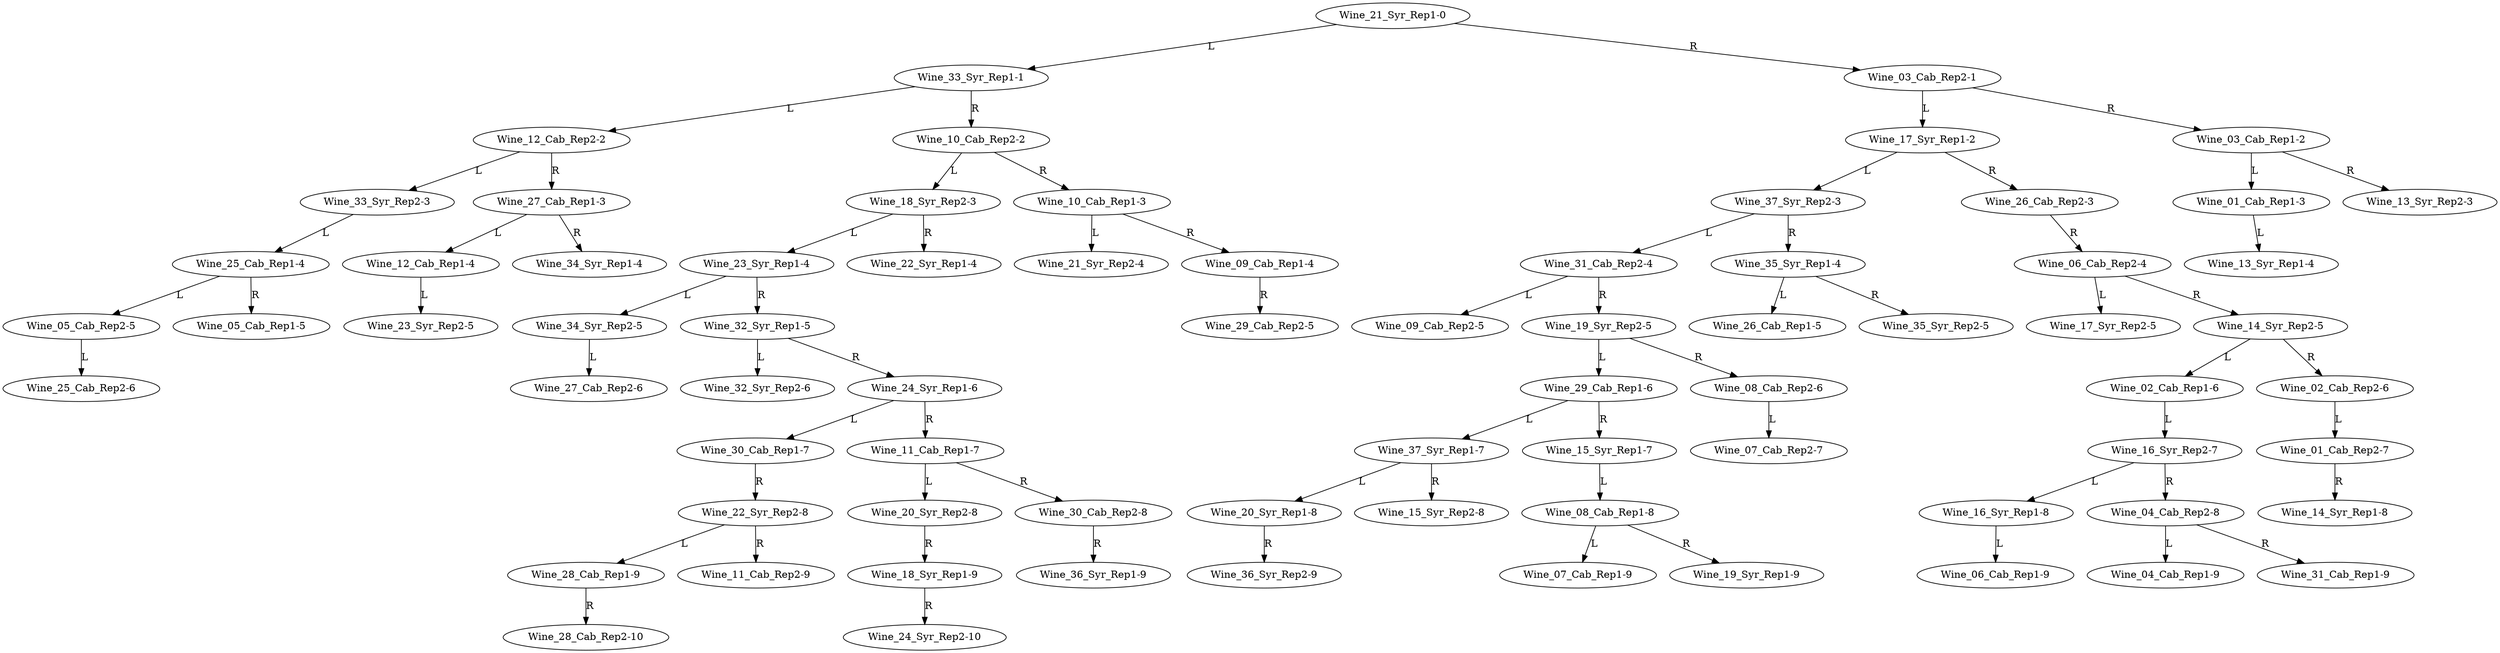 digraph KDTree {
"Wine_21_Syr_Rep1-0" -> "Wine_33_Syr_Rep1-1" [label="L"];
"Wine_33_Syr_Rep1-1" -> "Wine_12_Cab_Rep2-2" [label="L"];
"Wine_12_Cab_Rep2-2" -> "Wine_33_Syr_Rep2-3" [label="L"];
"Wine_33_Syr_Rep2-3" -> "Wine_25_Cab_Rep1-4" [label="L"];
"Wine_25_Cab_Rep1-4" -> "Wine_05_Cab_Rep2-5" [label="L"];
"Wine_05_Cab_Rep2-5" -> "Wine_25_Cab_Rep2-6" [label="L"];
"Wine_25_Cab_Rep1-4" -> "Wine_05_Cab_Rep1-5" [label="R"];
"Wine_12_Cab_Rep2-2" -> "Wine_27_Cab_Rep1-3" [label="R"];
"Wine_27_Cab_Rep1-3" -> "Wine_12_Cab_Rep1-4" [label="L"];
"Wine_12_Cab_Rep1-4" -> "Wine_23_Syr_Rep2-5" [label="L"];
"Wine_27_Cab_Rep1-3" -> "Wine_34_Syr_Rep1-4" [label="R"];
"Wine_33_Syr_Rep1-1" -> "Wine_10_Cab_Rep2-2" [label="R"];
"Wine_10_Cab_Rep2-2" -> "Wine_18_Syr_Rep2-3" [label="L"];
"Wine_18_Syr_Rep2-3" -> "Wine_23_Syr_Rep1-4" [label="L"];
"Wine_23_Syr_Rep1-4" -> "Wine_34_Syr_Rep2-5" [label="L"];
"Wine_34_Syr_Rep2-5" -> "Wine_27_Cab_Rep2-6" [label="L"];
"Wine_23_Syr_Rep1-4" -> "Wine_32_Syr_Rep1-5" [label="R"];
"Wine_32_Syr_Rep1-5" -> "Wine_32_Syr_Rep2-6" [label="L"];
"Wine_32_Syr_Rep1-5" -> "Wine_24_Syr_Rep1-6" [label="R"];
"Wine_24_Syr_Rep1-6" -> "Wine_30_Cab_Rep1-7" [label="L"];
"Wine_30_Cab_Rep1-7" -> "Wine_22_Syr_Rep2-8" [label="R"];
"Wine_22_Syr_Rep2-8" -> "Wine_28_Cab_Rep1-9" [label="L"];
"Wine_28_Cab_Rep1-9" -> "Wine_28_Cab_Rep2-10" [label="R"];
"Wine_22_Syr_Rep2-8" -> "Wine_11_Cab_Rep2-9" [label="R"];
"Wine_24_Syr_Rep1-6" -> "Wine_11_Cab_Rep1-7" [label="R"];
"Wine_11_Cab_Rep1-7" -> "Wine_20_Syr_Rep2-8" [label="L"];
"Wine_20_Syr_Rep2-8" -> "Wine_18_Syr_Rep1-9" [label="R"];
"Wine_18_Syr_Rep1-9" -> "Wine_24_Syr_Rep2-10" [label="R"];
"Wine_11_Cab_Rep1-7" -> "Wine_30_Cab_Rep2-8" [label="R"];
"Wine_30_Cab_Rep2-8" -> "Wine_36_Syr_Rep1-9" [label="R"];
"Wine_18_Syr_Rep2-3" -> "Wine_22_Syr_Rep1-4" [label="R"];
"Wine_10_Cab_Rep2-2" -> "Wine_10_Cab_Rep1-3" [label="R"];
"Wine_10_Cab_Rep1-3" -> "Wine_21_Syr_Rep2-4" [label="L"];
"Wine_10_Cab_Rep1-3" -> "Wine_09_Cab_Rep1-4" [label="R"];
"Wine_09_Cab_Rep1-4" -> "Wine_29_Cab_Rep2-5" [label="R"];
"Wine_21_Syr_Rep1-0" -> "Wine_03_Cab_Rep2-1" [label="R"];
"Wine_03_Cab_Rep2-1" -> "Wine_17_Syr_Rep1-2" [label="L"];
"Wine_17_Syr_Rep1-2" -> "Wine_37_Syr_Rep2-3" [label="L"];
"Wine_37_Syr_Rep2-3" -> "Wine_31_Cab_Rep2-4" [label="L"];
"Wine_31_Cab_Rep2-4" -> "Wine_09_Cab_Rep2-5" [label="L"];
"Wine_31_Cab_Rep2-4" -> "Wine_19_Syr_Rep2-5" [label="R"];
"Wine_19_Syr_Rep2-5" -> "Wine_29_Cab_Rep1-6" [label="L"];
"Wine_29_Cab_Rep1-6" -> "Wine_37_Syr_Rep1-7" [label="L"];
"Wine_37_Syr_Rep1-7" -> "Wine_20_Syr_Rep1-8" [label="L"];
"Wine_20_Syr_Rep1-8" -> "Wine_36_Syr_Rep2-9" [label="R"];
"Wine_37_Syr_Rep1-7" -> "Wine_15_Syr_Rep2-8" [label="R"];
"Wine_29_Cab_Rep1-6" -> "Wine_15_Syr_Rep1-7" [label="R"];
"Wine_15_Syr_Rep1-7" -> "Wine_08_Cab_Rep1-8" [label="L"];
"Wine_08_Cab_Rep1-8" -> "Wine_07_Cab_Rep1-9" [label="L"];
"Wine_08_Cab_Rep1-8" -> "Wine_19_Syr_Rep1-9" [label="R"];
"Wine_19_Syr_Rep2-5" -> "Wine_08_Cab_Rep2-6" [label="R"];
"Wine_08_Cab_Rep2-6" -> "Wine_07_Cab_Rep2-7" [label="L"];
"Wine_37_Syr_Rep2-3" -> "Wine_35_Syr_Rep1-4" [label="R"];
"Wine_35_Syr_Rep1-4" -> "Wine_26_Cab_Rep1-5" [label="L"];
"Wine_35_Syr_Rep1-4" -> "Wine_35_Syr_Rep2-5" [label="R"];
"Wine_17_Syr_Rep1-2" -> "Wine_26_Cab_Rep2-3" [label="R"];
"Wine_26_Cab_Rep2-3" -> "Wine_06_Cab_Rep2-4" [label="R"];
"Wine_06_Cab_Rep2-4" -> "Wine_17_Syr_Rep2-5" [label="L"];
"Wine_06_Cab_Rep2-4" -> "Wine_14_Syr_Rep2-5" [label="R"];
"Wine_14_Syr_Rep2-5" -> "Wine_02_Cab_Rep1-6" [label="L"];
"Wine_02_Cab_Rep1-6" -> "Wine_16_Syr_Rep2-7" [label="L"];
"Wine_16_Syr_Rep2-7" -> "Wine_16_Syr_Rep1-8" [label="L"];
"Wine_16_Syr_Rep1-8" -> "Wine_06_Cab_Rep1-9" [label="L"];
"Wine_16_Syr_Rep2-7" -> "Wine_04_Cab_Rep2-8" [label="R"];
"Wine_04_Cab_Rep2-8" -> "Wine_04_Cab_Rep1-9" [label="L"];
"Wine_04_Cab_Rep2-8" -> "Wine_31_Cab_Rep1-9" [label="R"];
"Wine_14_Syr_Rep2-5" -> "Wine_02_Cab_Rep2-6" [label="R"];
"Wine_02_Cab_Rep2-6" -> "Wine_01_Cab_Rep2-7" [label="L"];
"Wine_01_Cab_Rep2-7" -> "Wine_14_Syr_Rep1-8" [label="R"];
"Wine_03_Cab_Rep2-1" -> "Wine_03_Cab_Rep1-2" [label="R"];
"Wine_03_Cab_Rep1-2" -> "Wine_01_Cab_Rep1-3" [label="L"];
"Wine_01_Cab_Rep1-3" -> "Wine_13_Syr_Rep1-4" [label="L"];
"Wine_03_Cab_Rep1-2" -> "Wine_13_Syr_Rep2-3" [label="R"];
}
